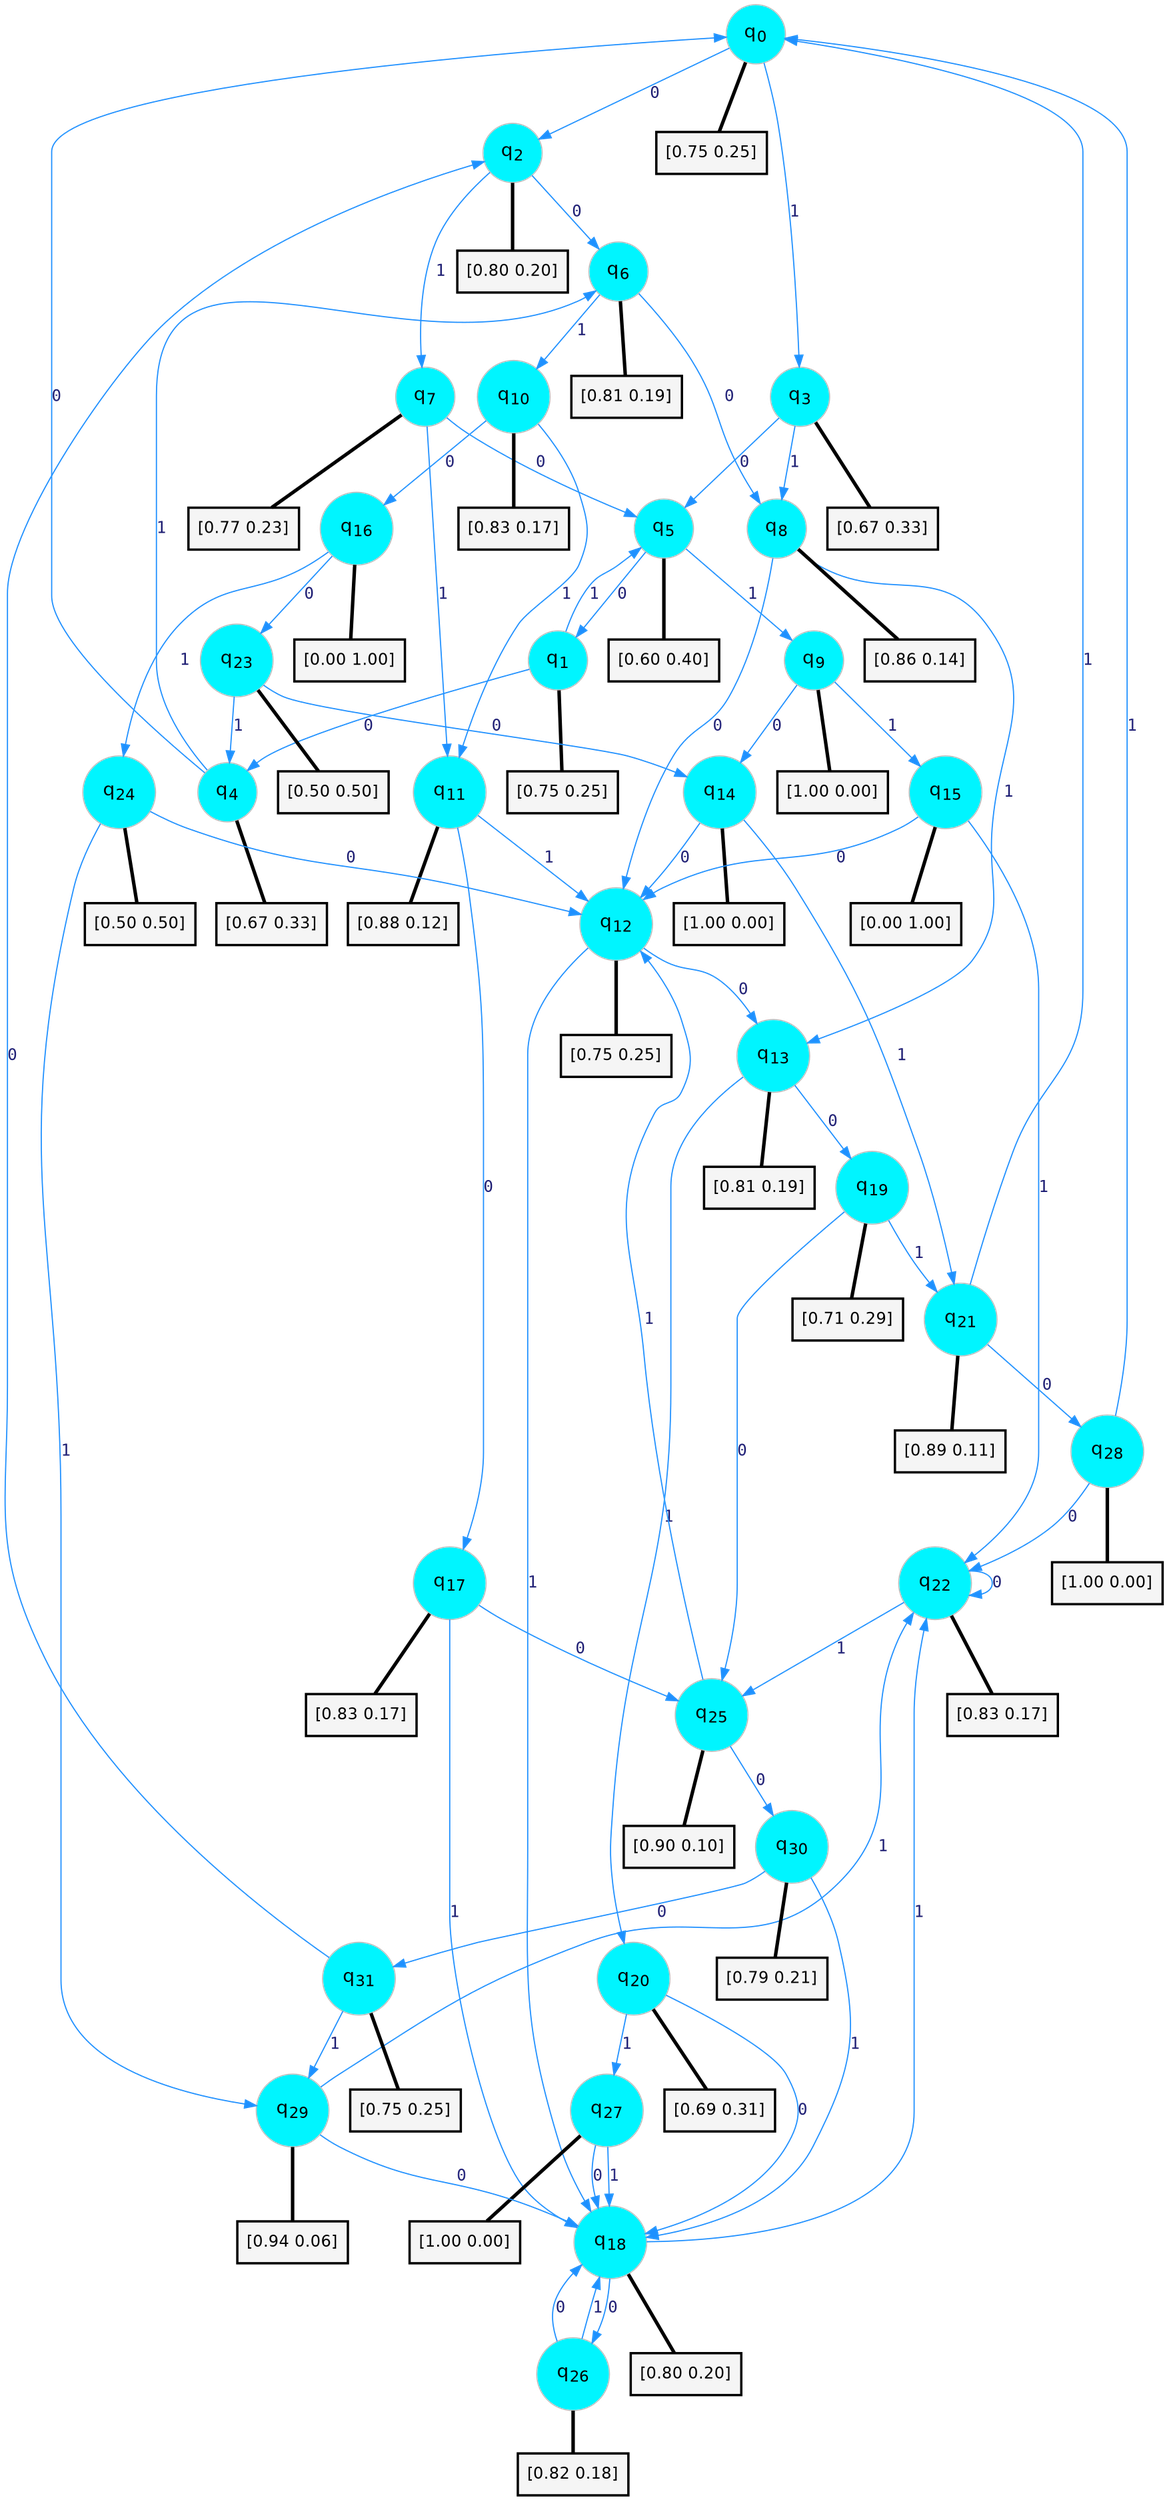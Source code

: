 digraph G {
graph [
bgcolor=transparent, dpi=300, rankdir=TD, size="40,25"];
node [
color=gray, fillcolor=turquoise1, fontcolor=black, fontname=Helvetica, fontsize=16, fontweight=bold, shape=circle, style=filled];
edge [
arrowsize=1, color=dodgerblue1, fontcolor=midnightblue, fontname=courier, fontweight=bold, penwidth=1, style=solid, weight=20];
0[label=<q<SUB>0</SUB>>];
1[label=<q<SUB>1</SUB>>];
2[label=<q<SUB>2</SUB>>];
3[label=<q<SUB>3</SUB>>];
4[label=<q<SUB>4</SUB>>];
5[label=<q<SUB>5</SUB>>];
6[label=<q<SUB>6</SUB>>];
7[label=<q<SUB>7</SUB>>];
8[label=<q<SUB>8</SUB>>];
9[label=<q<SUB>9</SUB>>];
10[label=<q<SUB>10</SUB>>];
11[label=<q<SUB>11</SUB>>];
12[label=<q<SUB>12</SUB>>];
13[label=<q<SUB>13</SUB>>];
14[label=<q<SUB>14</SUB>>];
15[label=<q<SUB>15</SUB>>];
16[label=<q<SUB>16</SUB>>];
17[label=<q<SUB>17</SUB>>];
18[label=<q<SUB>18</SUB>>];
19[label=<q<SUB>19</SUB>>];
20[label=<q<SUB>20</SUB>>];
21[label=<q<SUB>21</SUB>>];
22[label=<q<SUB>22</SUB>>];
23[label=<q<SUB>23</SUB>>];
24[label=<q<SUB>24</SUB>>];
25[label=<q<SUB>25</SUB>>];
26[label=<q<SUB>26</SUB>>];
27[label=<q<SUB>27</SUB>>];
28[label=<q<SUB>28</SUB>>];
29[label=<q<SUB>29</SUB>>];
30[label=<q<SUB>30</SUB>>];
31[label=<q<SUB>31</SUB>>];
32[label="[0.75 0.25]", shape=box,fontcolor=black, fontname=Helvetica, fontsize=14, penwidth=2, fillcolor=whitesmoke,color=black];
33[label="[0.75 0.25]", shape=box,fontcolor=black, fontname=Helvetica, fontsize=14, penwidth=2, fillcolor=whitesmoke,color=black];
34[label="[0.80 0.20]", shape=box,fontcolor=black, fontname=Helvetica, fontsize=14, penwidth=2, fillcolor=whitesmoke,color=black];
35[label="[0.67 0.33]", shape=box,fontcolor=black, fontname=Helvetica, fontsize=14, penwidth=2, fillcolor=whitesmoke,color=black];
36[label="[0.67 0.33]", shape=box,fontcolor=black, fontname=Helvetica, fontsize=14, penwidth=2, fillcolor=whitesmoke,color=black];
37[label="[0.60 0.40]", shape=box,fontcolor=black, fontname=Helvetica, fontsize=14, penwidth=2, fillcolor=whitesmoke,color=black];
38[label="[0.81 0.19]", shape=box,fontcolor=black, fontname=Helvetica, fontsize=14, penwidth=2, fillcolor=whitesmoke,color=black];
39[label="[0.77 0.23]", shape=box,fontcolor=black, fontname=Helvetica, fontsize=14, penwidth=2, fillcolor=whitesmoke,color=black];
40[label="[0.86 0.14]", shape=box,fontcolor=black, fontname=Helvetica, fontsize=14, penwidth=2, fillcolor=whitesmoke,color=black];
41[label="[1.00 0.00]", shape=box,fontcolor=black, fontname=Helvetica, fontsize=14, penwidth=2, fillcolor=whitesmoke,color=black];
42[label="[0.83 0.17]", shape=box,fontcolor=black, fontname=Helvetica, fontsize=14, penwidth=2, fillcolor=whitesmoke,color=black];
43[label="[0.88 0.12]", shape=box,fontcolor=black, fontname=Helvetica, fontsize=14, penwidth=2, fillcolor=whitesmoke,color=black];
44[label="[0.75 0.25]", shape=box,fontcolor=black, fontname=Helvetica, fontsize=14, penwidth=2, fillcolor=whitesmoke,color=black];
45[label="[0.81 0.19]", shape=box,fontcolor=black, fontname=Helvetica, fontsize=14, penwidth=2, fillcolor=whitesmoke,color=black];
46[label="[1.00 0.00]", shape=box,fontcolor=black, fontname=Helvetica, fontsize=14, penwidth=2, fillcolor=whitesmoke,color=black];
47[label="[0.00 1.00]", shape=box,fontcolor=black, fontname=Helvetica, fontsize=14, penwidth=2, fillcolor=whitesmoke,color=black];
48[label="[0.00 1.00]", shape=box,fontcolor=black, fontname=Helvetica, fontsize=14, penwidth=2, fillcolor=whitesmoke,color=black];
49[label="[0.83 0.17]", shape=box,fontcolor=black, fontname=Helvetica, fontsize=14, penwidth=2, fillcolor=whitesmoke,color=black];
50[label="[0.80 0.20]", shape=box,fontcolor=black, fontname=Helvetica, fontsize=14, penwidth=2, fillcolor=whitesmoke,color=black];
51[label="[0.71 0.29]", shape=box,fontcolor=black, fontname=Helvetica, fontsize=14, penwidth=2, fillcolor=whitesmoke,color=black];
52[label="[0.69 0.31]", shape=box,fontcolor=black, fontname=Helvetica, fontsize=14, penwidth=2, fillcolor=whitesmoke,color=black];
53[label="[0.89 0.11]", shape=box,fontcolor=black, fontname=Helvetica, fontsize=14, penwidth=2, fillcolor=whitesmoke,color=black];
54[label="[0.83 0.17]", shape=box,fontcolor=black, fontname=Helvetica, fontsize=14, penwidth=2, fillcolor=whitesmoke,color=black];
55[label="[0.50 0.50]", shape=box,fontcolor=black, fontname=Helvetica, fontsize=14, penwidth=2, fillcolor=whitesmoke,color=black];
56[label="[0.50 0.50]", shape=box,fontcolor=black, fontname=Helvetica, fontsize=14, penwidth=2, fillcolor=whitesmoke,color=black];
57[label="[0.90 0.10]", shape=box,fontcolor=black, fontname=Helvetica, fontsize=14, penwidth=2, fillcolor=whitesmoke,color=black];
58[label="[0.82 0.18]", shape=box,fontcolor=black, fontname=Helvetica, fontsize=14, penwidth=2, fillcolor=whitesmoke,color=black];
59[label="[1.00 0.00]", shape=box,fontcolor=black, fontname=Helvetica, fontsize=14, penwidth=2, fillcolor=whitesmoke,color=black];
60[label="[1.00 0.00]", shape=box,fontcolor=black, fontname=Helvetica, fontsize=14, penwidth=2, fillcolor=whitesmoke,color=black];
61[label="[0.94 0.06]", shape=box,fontcolor=black, fontname=Helvetica, fontsize=14, penwidth=2, fillcolor=whitesmoke,color=black];
62[label="[0.79 0.21]", shape=box,fontcolor=black, fontname=Helvetica, fontsize=14, penwidth=2, fillcolor=whitesmoke,color=black];
63[label="[0.75 0.25]", shape=box,fontcolor=black, fontname=Helvetica, fontsize=14, penwidth=2, fillcolor=whitesmoke,color=black];
0->2 [label=0];
0->3 [label=1];
0->32 [arrowhead=none, penwidth=3,color=black];
1->4 [label=0];
1->5 [label=1];
1->33 [arrowhead=none, penwidth=3,color=black];
2->6 [label=0];
2->7 [label=1];
2->34 [arrowhead=none, penwidth=3,color=black];
3->5 [label=0];
3->8 [label=1];
3->35 [arrowhead=none, penwidth=3,color=black];
4->0 [label=0];
4->6 [label=1];
4->36 [arrowhead=none, penwidth=3,color=black];
5->1 [label=0];
5->9 [label=1];
5->37 [arrowhead=none, penwidth=3,color=black];
6->8 [label=0];
6->10 [label=1];
6->38 [arrowhead=none, penwidth=3,color=black];
7->5 [label=0];
7->11 [label=1];
7->39 [arrowhead=none, penwidth=3,color=black];
8->12 [label=0];
8->13 [label=1];
8->40 [arrowhead=none, penwidth=3,color=black];
9->14 [label=0];
9->15 [label=1];
9->41 [arrowhead=none, penwidth=3,color=black];
10->16 [label=0];
10->11 [label=1];
10->42 [arrowhead=none, penwidth=3,color=black];
11->17 [label=0];
11->12 [label=1];
11->43 [arrowhead=none, penwidth=3,color=black];
12->13 [label=0];
12->18 [label=1];
12->44 [arrowhead=none, penwidth=3,color=black];
13->19 [label=0];
13->20 [label=1];
13->45 [arrowhead=none, penwidth=3,color=black];
14->12 [label=0];
14->21 [label=1];
14->46 [arrowhead=none, penwidth=3,color=black];
15->12 [label=0];
15->22 [label=1];
15->47 [arrowhead=none, penwidth=3,color=black];
16->23 [label=0];
16->24 [label=1];
16->48 [arrowhead=none, penwidth=3,color=black];
17->25 [label=0];
17->18 [label=1];
17->49 [arrowhead=none, penwidth=3,color=black];
18->26 [label=0];
18->22 [label=1];
18->50 [arrowhead=none, penwidth=3,color=black];
19->25 [label=0];
19->21 [label=1];
19->51 [arrowhead=none, penwidth=3,color=black];
20->18 [label=0];
20->27 [label=1];
20->52 [arrowhead=none, penwidth=3,color=black];
21->28 [label=0];
21->0 [label=1];
21->53 [arrowhead=none, penwidth=3,color=black];
22->22 [label=0];
22->25 [label=1];
22->54 [arrowhead=none, penwidth=3,color=black];
23->14 [label=0];
23->4 [label=1];
23->55 [arrowhead=none, penwidth=3,color=black];
24->12 [label=0];
24->29 [label=1];
24->56 [arrowhead=none, penwidth=3,color=black];
25->30 [label=0];
25->12 [label=1];
25->57 [arrowhead=none, penwidth=3,color=black];
26->18 [label=0];
26->18 [label=1];
26->58 [arrowhead=none, penwidth=3,color=black];
27->18 [label=0];
27->18 [label=1];
27->59 [arrowhead=none, penwidth=3,color=black];
28->22 [label=0];
28->0 [label=1];
28->60 [arrowhead=none, penwidth=3,color=black];
29->18 [label=0];
29->22 [label=1];
29->61 [arrowhead=none, penwidth=3,color=black];
30->31 [label=0];
30->18 [label=1];
30->62 [arrowhead=none, penwidth=3,color=black];
31->2 [label=0];
31->29 [label=1];
31->63 [arrowhead=none, penwidth=3,color=black];
}
